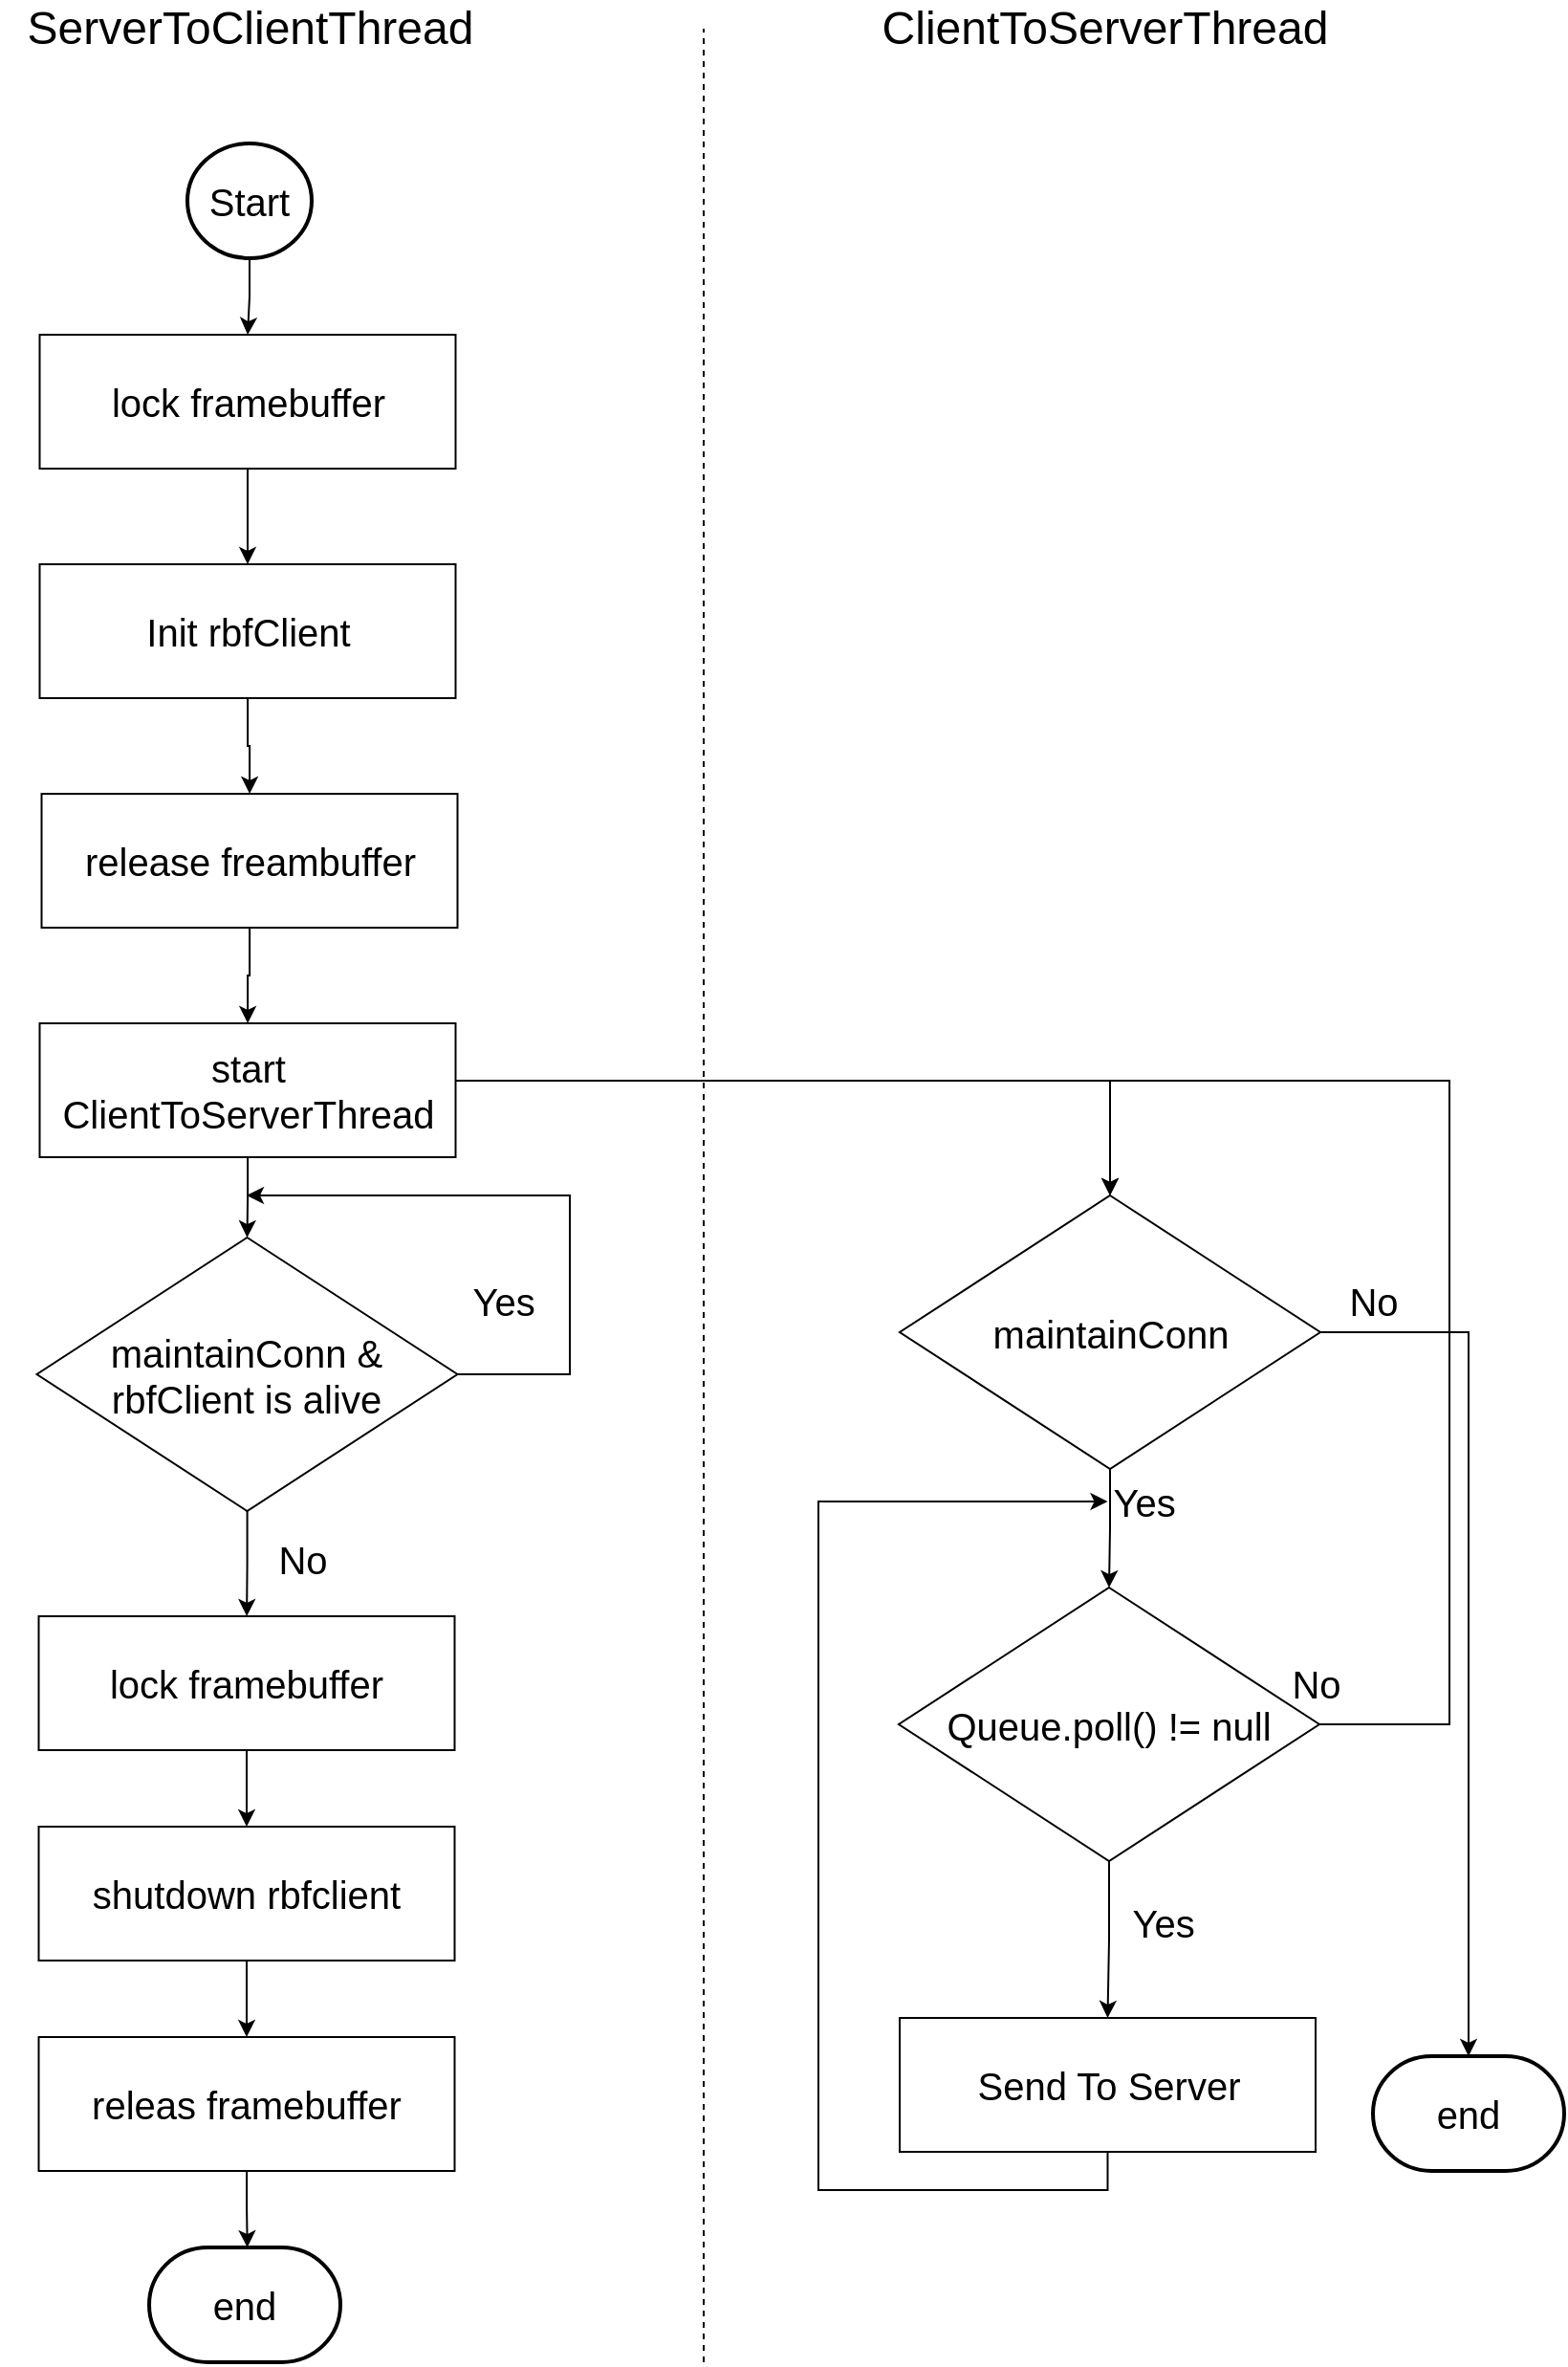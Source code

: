 <mxfile version="14.5.1" type="device"><diagram id="HhOxldltGactaUjDY3VG" name="第 1 页"><mxGraphModel dx="1301" dy="935" grid="1" gridSize="10" guides="1" tooltips="1" connect="1" arrows="1" fold="1" page="1" pageScale="1" pageWidth="2336" pageHeight="1654" math="0" shadow="0"><root><mxCell id="0"/><mxCell id="1" parent="0"/><mxCell id="zq07PejeiDUaQ8yzz1f2-7" value="" style="edgeStyle=orthogonalEdgeStyle;rounded=0;orthogonalLoop=1;jettySize=auto;html=1;fontSize=20;" edge="1" parent="1" source="zq07PejeiDUaQ8yzz1f2-2" target="zq07PejeiDUaQ8yzz1f2-6"><mxGeometry relative="1" as="geometry"/></mxCell><mxCell id="zq07PejeiDUaQ8yzz1f2-2" value="lock framebuffer" style="rounded=0;whiteSpace=wrap;html=1;fontSize=20;" vertex="1" parent="1"><mxGeometry x="182.75" y="220" width="217.5" height="70" as="geometry"/></mxCell><mxCell id="zq07PejeiDUaQ8yzz1f2-5" value="" style="edgeStyle=orthogonalEdgeStyle;rounded=0;orthogonalLoop=1;jettySize=auto;html=1;fontSize=20;" edge="1" parent="1" source="zq07PejeiDUaQ8yzz1f2-3" target="zq07PejeiDUaQ8yzz1f2-2"><mxGeometry relative="1" as="geometry"/></mxCell><mxCell id="zq07PejeiDUaQ8yzz1f2-3" value="Start" style="strokeWidth=2;html=1;shape=mxgraph.flowchart.start_2;whiteSpace=wrap;fontSize=20;" vertex="1" parent="1"><mxGeometry x="260" y="120" width="65" height="60" as="geometry"/></mxCell><mxCell id="zq07PejeiDUaQ8yzz1f2-9" value="" style="edgeStyle=orthogonalEdgeStyle;rounded=0;orthogonalLoop=1;jettySize=auto;html=1;fontSize=20;" edge="1" parent="1" source="zq07PejeiDUaQ8yzz1f2-6" target="zq07PejeiDUaQ8yzz1f2-8"><mxGeometry relative="1" as="geometry"/></mxCell><mxCell id="zq07PejeiDUaQ8yzz1f2-6" value="Init rbfClient" style="rounded=0;whiteSpace=wrap;html=1;fontSize=20;" vertex="1" parent="1"><mxGeometry x="182.75" y="340" width="217.5" height="70" as="geometry"/></mxCell><mxCell id="zq07PejeiDUaQ8yzz1f2-12" value="" style="edgeStyle=orthogonalEdgeStyle;rounded=0;orthogonalLoop=1;jettySize=auto;html=1;fontSize=20;" edge="1" parent="1" source="zq07PejeiDUaQ8yzz1f2-8" target="zq07PejeiDUaQ8yzz1f2-11"><mxGeometry relative="1" as="geometry"/></mxCell><mxCell id="zq07PejeiDUaQ8yzz1f2-8" value="release freambuffer" style="rounded=0;whiteSpace=wrap;html=1;fontSize=20;" vertex="1" parent="1"><mxGeometry x="183.75" y="460" width="217.5" height="70" as="geometry"/></mxCell><mxCell id="zq07PejeiDUaQ8yzz1f2-14" style="edgeStyle=orthogonalEdgeStyle;rounded=0;orthogonalLoop=1;jettySize=auto;html=1;entryX=0.5;entryY=0;entryDx=0;entryDy=0;fontSize=20;" edge="1" parent="1" source="zq07PejeiDUaQ8yzz1f2-11" target="zq07PejeiDUaQ8yzz1f2-13"><mxGeometry relative="1" as="geometry"/></mxCell><mxCell id="zq07PejeiDUaQ8yzz1f2-40" style="edgeStyle=orthogonalEdgeStyle;rounded=0;orthogonalLoop=1;jettySize=auto;html=1;entryX=0.5;entryY=0;entryDx=0;entryDy=0;fontSize=20;" edge="1" parent="1" source="zq07PejeiDUaQ8yzz1f2-11" target="zq07PejeiDUaQ8yzz1f2-37"><mxGeometry relative="1" as="geometry"><Array as="points"><mxPoint x="743" y="610"/></Array></mxGeometry></mxCell><mxCell id="zq07PejeiDUaQ8yzz1f2-11" value="start ClientToServerThread" style="rounded=0;whiteSpace=wrap;html=1;fontSize=20;" vertex="1" parent="1"><mxGeometry x="182.75" y="580" width="217.5" height="70" as="geometry"/></mxCell><mxCell id="zq07PejeiDUaQ8yzz1f2-15" style="edgeStyle=orthogonalEdgeStyle;rounded=0;orthogonalLoop=1;jettySize=auto;html=1;fontSize=20;" edge="1" parent="1" source="zq07PejeiDUaQ8yzz1f2-13"><mxGeometry relative="1" as="geometry"><mxPoint x="291" y="670" as="targetPoint"/><Array as="points"><mxPoint x="460" y="763"/><mxPoint x="460" y="670"/></Array></mxGeometry></mxCell><mxCell id="zq07PejeiDUaQ8yzz1f2-20" value="" style="edgeStyle=orthogonalEdgeStyle;rounded=0;orthogonalLoop=1;jettySize=auto;html=1;fontSize=20;" edge="1" parent="1" source="zq07PejeiDUaQ8yzz1f2-13" target="zq07PejeiDUaQ8yzz1f2-19"><mxGeometry relative="1" as="geometry"/></mxCell><mxCell id="zq07PejeiDUaQ8yzz1f2-13" value="maintainConn &amp;amp; rbfClient is alive" style="rhombus;whiteSpace=wrap;html=1;fontSize=20;" vertex="1" parent="1"><mxGeometry x="181.25" y="692" width="220" height="143" as="geometry"/></mxCell><mxCell id="zq07PejeiDUaQ8yzz1f2-16" value="Yes" style="text;html=1;align=center;verticalAlign=middle;resizable=0;points=[];autosize=1;fontSize=20;" vertex="1" parent="1"><mxGeometry x="399.75" y="710" width="50" height="30" as="geometry"/></mxCell><mxCell id="zq07PejeiDUaQ8yzz1f2-22" value="" style="edgeStyle=orthogonalEdgeStyle;rounded=0;orthogonalLoop=1;jettySize=auto;html=1;fontSize=20;" edge="1" parent="1" source="zq07PejeiDUaQ8yzz1f2-19" target="zq07PejeiDUaQ8yzz1f2-21"><mxGeometry relative="1" as="geometry"/></mxCell><mxCell id="zq07PejeiDUaQ8yzz1f2-19" value="lock framebuffer" style="rounded=0;whiteSpace=wrap;html=1;fontSize=20;" vertex="1" parent="1"><mxGeometry x="182.25" y="890" width="217.5" height="70" as="geometry"/></mxCell><mxCell id="zq07PejeiDUaQ8yzz1f2-27" value="" style="edgeStyle=orthogonalEdgeStyle;rounded=0;orthogonalLoop=1;jettySize=auto;html=1;fontSize=20;" edge="1" parent="1" source="zq07PejeiDUaQ8yzz1f2-21" target="zq07PejeiDUaQ8yzz1f2-26"><mxGeometry relative="1" as="geometry"/></mxCell><mxCell id="zq07PejeiDUaQ8yzz1f2-21" value="shutdown rbfclient" style="rounded=0;whiteSpace=wrap;html=1;fontSize=20;" vertex="1" parent="1"><mxGeometry x="182.25" y="1000" width="217.5" height="70" as="geometry"/></mxCell><mxCell id="zq07PejeiDUaQ8yzz1f2-28" value="" style="edgeStyle=orthogonalEdgeStyle;rounded=0;orthogonalLoop=1;jettySize=auto;html=1;fontSize=20;" edge="1" parent="1" source="zq07PejeiDUaQ8yzz1f2-26"><mxGeometry relative="1" as="geometry"><mxPoint x="291.353" y="1220" as="targetPoint"/></mxGeometry></mxCell><mxCell id="zq07PejeiDUaQ8yzz1f2-26" value="releas framebuffer" style="rounded=0;whiteSpace=wrap;html=1;fontSize=20;" vertex="1" parent="1"><mxGeometry x="182.25" y="1110" width="217.5" height="70" as="geometry"/></mxCell><mxCell id="zq07PejeiDUaQ8yzz1f2-29" value="&lt;font style=&quot;font-size: 24px&quot;&gt;ServerToClientThread&lt;/font&gt;" style="text;html=1;strokeColor=none;fillColor=none;align=center;verticalAlign=middle;whiteSpace=wrap;rounded=0;fontSize=20;" vertex="1" parent="1"><mxGeometry x="162.5" y="50" width="260" height="20" as="geometry"/></mxCell><mxCell id="zq07PejeiDUaQ8yzz1f2-32" value="&lt;font style=&quot;font-size: 24px&quot;&gt;ClientToServerThread&lt;/font&gt;" style="text;html=1;strokeColor=none;fillColor=none;align=center;verticalAlign=middle;whiteSpace=wrap;rounded=0;fontSize=20;" vertex="1" parent="1"><mxGeometry x="610" y="50" width="260" height="20" as="geometry"/></mxCell><mxCell id="zq07PejeiDUaQ8yzz1f2-33" value="No" style="text;html=1;align=center;verticalAlign=middle;resizable=0;points=[];autosize=1;fontSize=20;" vertex="1" parent="1"><mxGeometry x="300" y="845" width="40" height="30" as="geometry"/></mxCell><mxCell id="zq07PejeiDUaQ8yzz1f2-34" value="" style="endArrow=none;dashed=1;html=1;fontSize=20;" edge="1" parent="1"><mxGeometry width="50" height="50" relative="1" as="geometry"><mxPoint x="530" y="1280" as="sourcePoint"/><mxPoint x="530" y="60" as="targetPoint"/></mxGeometry></mxCell><mxCell id="zq07PejeiDUaQ8yzz1f2-46" style="edgeStyle=orthogonalEdgeStyle;rounded=0;orthogonalLoop=1;jettySize=auto;html=1;fontSize=20;entryX=0.5;entryY=0;entryDx=0;entryDy=0;entryPerimeter=0;" edge="1" parent="1" source="zq07PejeiDUaQ8yzz1f2-37" target="zq07PejeiDUaQ8yzz1f2-48"><mxGeometry relative="1" as="geometry"><mxPoint x="930" y="1120" as="targetPoint"/></mxGeometry></mxCell><mxCell id="zq07PejeiDUaQ8yzz1f2-50" style="edgeStyle=orthogonalEdgeStyle;rounded=0;orthogonalLoop=1;jettySize=auto;html=1;entryX=0.5;entryY=0;entryDx=0;entryDy=0;fontSize=20;" edge="1" parent="1" source="zq07PejeiDUaQ8yzz1f2-37" target="zq07PejeiDUaQ8yzz1f2-38"><mxGeometry relative="1" as="geometry"/></mxCell><mxCell id="zq07PejeiDUaQ8yzz1f2-37" value="maintainConn" style="rhombus;whiteSpace=wrap;html=1;fontSize=20;" vertex="1" parent="1"><mxGeometry x="632.5" y="670" width="220" height="143" as="geometry"/></mxCell><mxCell id="zq07PejeiDUaQ8yzz1f2-51" style="edgeStyle=orthogonalEdgeStyle;rounded=0;orthogonalLoop=1;jettySize=auto;html=1;fontSize=20;" edge="1" parent="1" source="zq07PejeiDUaQ8yzz1f2-38" target="zq07PejeiDUaQ8yzz1f2-39"><mxGeometry relative="1" as="geometry"/></mxCell><mxCell id="zq07PejeiDUaQ8yzz1f2-38" value="Queue.poll() != null" style="rhombus;whiteSpace=wrap;html=1;fontSize=20;" vertex="1" parent="1"><mxGeometry x="632" y="875" width="220" height="143" as="geometry"/></mxCell><mxCell id="zq07PejeiDUaQ8yzz1f2-52" style="edgeStyle=orthogonalEdgeStyle;rounded=0;orthogonalLoop=1;jettySize=auto;html=1;fontSize=20;" edge="1" parent="1" source="zq07PejeiDUaQ8yzz1f2-39"><mxGeometry relative="1" as="geometry"><mxPoint x="741.25" y="830" as="targetPoint"/><Array as="points"><mxPoint x="741" y="1190"/><mxPoint x="590" y="1190"/><mxPoint x="590" y="830"/></Array></mxGeometry></mxCell><mxCell id="zq07PejeiDUaQ8yzz1f2-39" value="Send To Server" style="rounded=0;whiteSpace=wrap;html=1;fontSize=20;" vertex="1" parent="1"><mxGeometry x="632.5" y="1100" width="217.5" height="70" as="geometry"/></mxCell><mxCell id="zq07PejeiDUaQ8yzz1f2-44" style="edgeStyle=orthogonalEdgeStyle;rounded=0;orthogonalLoop=1;jettySize=auto;html=1;entryX=0.5;entryY=0;entryDx=0;entryDy=0;fontSize=20;exitX=1;exitY=0.5;exitDx=0;exitDy=0;" edge="1" parent="1" source="zq07PejeiDUaQ8yzz1f2-38" target="zq07PejeiDUaQ8yzz1f2-37"><mxGeometry relative="1" as="geometry"><Array as="points"><mxPoint x="920" y="947"/><mxPoint x="920" y="610"/><mxPoint x="743" y="610"/></Array></mxGeometry></mxCell><mxCell id="zq07PejeiDUaQ8yzz1f2-48" value="end" style="strokeWidth=2;html=1;shape=mxgraph.flowchart.terminator;whiteSpace=wrap;fontSize=20;" vertex="1" parent="1"><mxGeometry x="880" y="1120" width="100" height="60" as="geometry"/></mxCell><mxCell id="zq07PejeiDUaQ8yzz1f2-49" value="end" style="strokeWidth=2;html=1;shape=mxgraph.flowchart.terminator;whiteSpace=wrap;fontSize=20;" vertex="1" parent="1"><mxGeometry x="240" y="1220" width="100" height="60" as="geometry"/></mxCell><mxCell id="zq07PejeiDUaQ8yzz1f2-53" value="Yes" style="text;html=1;align=center;verticalAlign=middle;resizable=0;points=[];autosize=1;fontSize=20;" vertex="1" parent="1"><mxGeometry x="745" y="1035" width="50" height="30" as="geometry"/></mxCell><mxCell id="zq07PejeiDUaQ8yzz1f2-54" value="No" style="text;html=1;align=center;verticalAlign=middle;resizable=0;points=[];autosize=1;fontSize=20;" vertex="1" parent="1"><mxGeometry x="830" y="910" width="40" height="30" as="geometry"/></mxCell><mxCell id="zq07PejeiDUaQ8yzz1f2-55" value="Yes" style="text;html=1;align=center;verticalAlign=middle;resizable=0;points=[];autosize=1;fontSize=20;" vertex="1" parent="1"><mxGeometry x="735" y="815" width="50" height="30" as="geometry"/></mxCell><mxCell id="zq07PejeiDUaQ8yzz1f2-56" value="No" style="text;html=1;align=center;verticalAlign=middle;resizable=0;points=[];autosize=1;fontSize=20;" vertex="1" parent="1"><mxGeometry x="860" y="710" width="40" height="30" as="geometry"/></mxCell></root></mxGraphModel></diagram></mxfile>